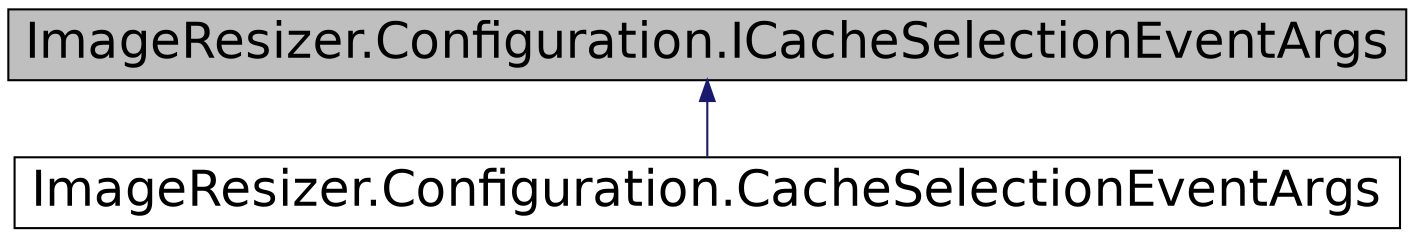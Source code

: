 digraph G
{
  edge [fontname="Helvetica",fontsize="24",labelfontname="Helvetica",labelfontsize="24"];
  node [fontname="Helvetica",fontsize="24",shape=record];
  Node1 [label="ImageResizer.Configuration.ICacheSelectionEventArgs",height=0.2,width=0.4,color="black", fillcolor="grey75", style="filled" fontcolor="black"];
  Node1 -> Node2 [dir="back",color="midnightblue",fontsize="24",style="solid",fontname="Helvetica"];
  Node2 [label="ImageResizer.Configuration.CacheSelectionEventArgs",height=0.2,width=0.4,color="black", fillcolor="white", style="filled",URL="$class_image_resizer_1_1_configuration_1_1_cache_selection_event_args.html"];
}
